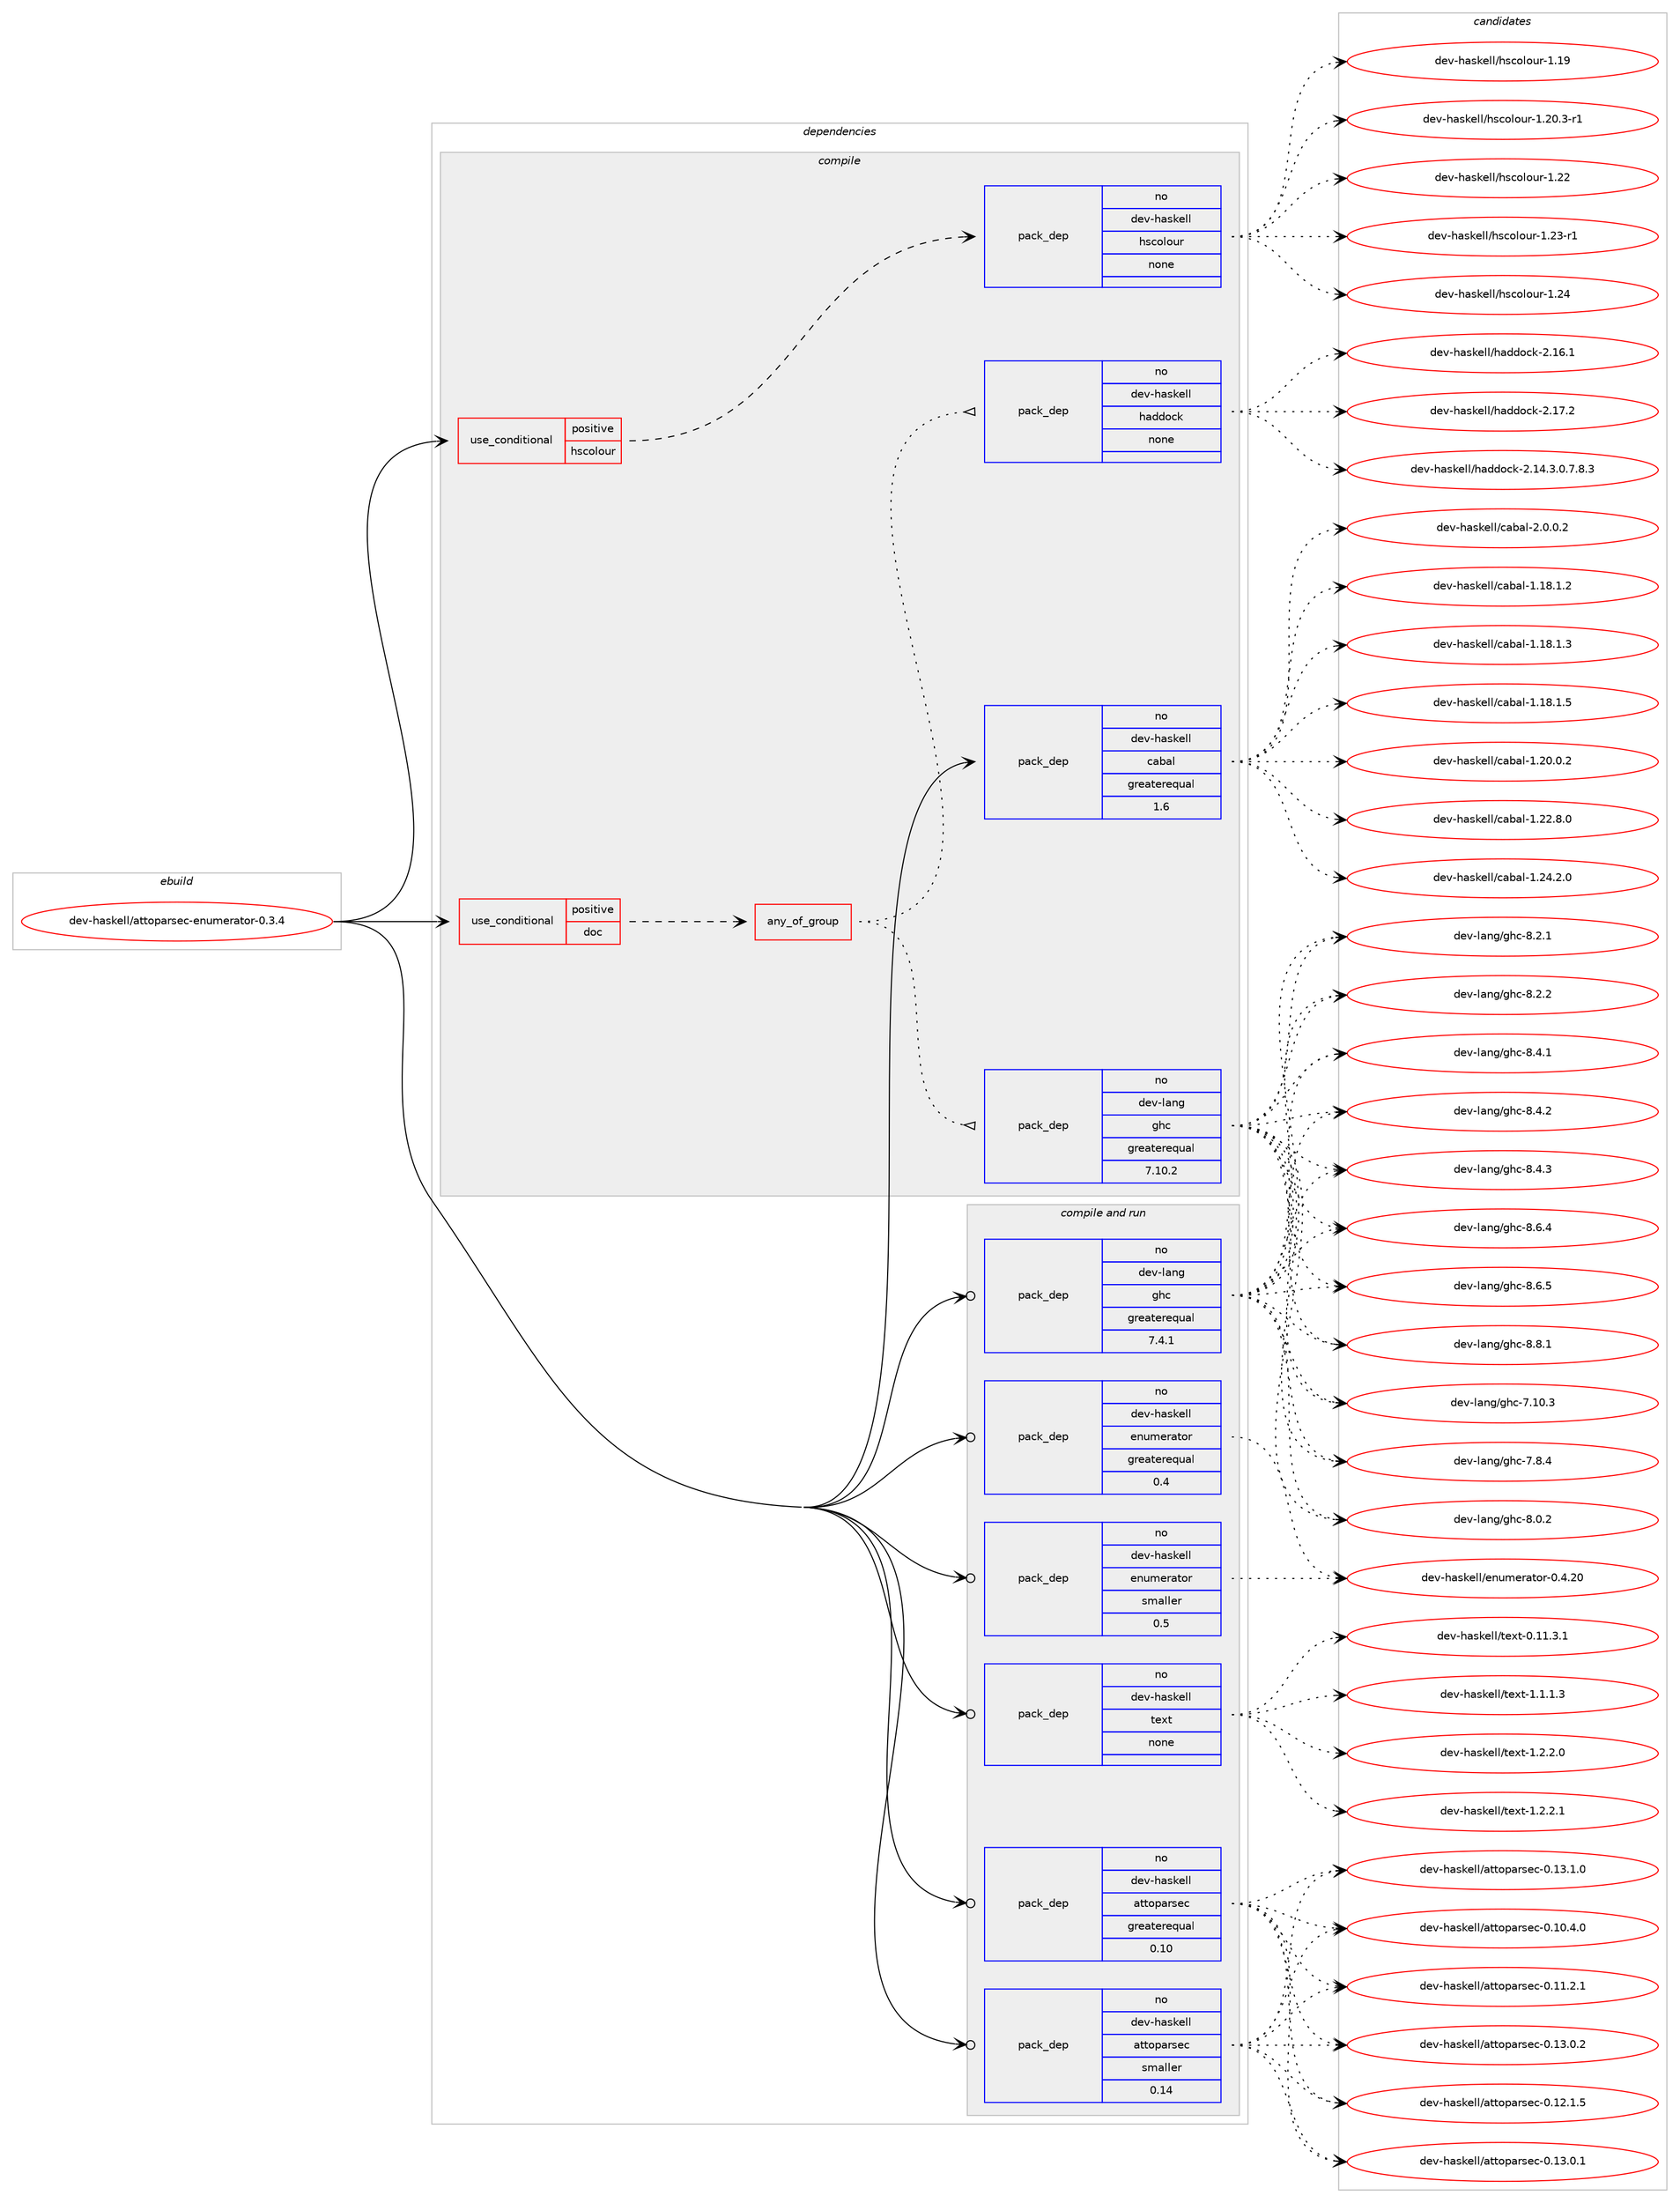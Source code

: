 digraph prolog {

# *************
# Graph options
# *************

newrank=true;
concentrate=true;
compound=true;
graph [rankdir=LR,fontname=Helvetica,fontsize=10,ranksep=1.5];#, ranksep=2.5, nodesep=0.2];
edge  [arrowhead=vee];
node  [fontname=Helvetica,fontsize=10];

# **********
# The ebuild
# **********

subgraph cluster_leftcol {
color=gray;
rank=same;
label=<<i>ebuild</i>>;
id [label="dev-haskell/attoparsec-enumerator-0.3.4", color=red, width=4, href="../dev-haskell/attoparsec-enumerator-0.3.4.svg"];
}

# ****************
# The dependencies
# ****************

subgraph cluster_midcol {
color=gray;
label=<<i>dependencies</i>>;
subgraph cluster_compile {
fillcolor="#eeeeee";
style=filled;
label=<<i>compile</i>>;
subgraph cond124782 {
dependency526569 [label=<<TABLE BORDER="0" CELLBORDER="1" CELLSPACING="0" CELLPADDING="4"><TR><TD ROWSPAN="3" CELLPADDING="10">use_conditional</TD></TR><TR><TD>positive</TD></TR><TR><TD>doc</TD></TR></TABLE>>, shape=none, color=red];
subgraph any9499 {
dependency526570 [label=<<TABLE BORDER="0" CELLBORDER="1" CELLSPACING="0" CELLPADDING="4"><TR><TD CELLPADDING="10">any_of_group</TD></TR></TABLE>>, shape=none, color=red];subgraph pack391931 {
dependency526571 [label=<<TABLE BORDER="0" CELLBORDER="1" CELLSPACING="0" CELLPADDING="4" WIDTH="220"><TR><TD ROWSPAN="6" CELLPADDING="30">pack_dep</TD></TR><TR><TD WIDTH="110">no</TD></TR><TR><TD>dev-haskell</TD></TR><TR><TD>haddock</TD></TR><TR><TD>none</TD></TR><TR><TD></TD></TR></TABLE>>, shape=none, color=blue];
}
dependency526570:e -> dependency526571:w [weight=20,style="dotted",arrowhead="oinv"];
subgraph pack391932 {
dependency526572 [label=<<TABLE BORDER="0" CELLBORDER="1" CELLSPACING="0" CELLPADDING="4" WIDTH="220"><TR><TD ROWSPAN="6" CELLPADDING="30">pack_dep</TD></TR><TR><TD WIDTH="110">no</TD></TR><TR><TD>dev-lang</TD></TR><TR><TD>ghc</TD></TR><TR><TD>greaterequal</TD></TR><TR><TD>7.10.2</TD></TR></TABLE>>, shape=none, color=blue];
}
dependency526570:e -> dependency526572:w [weight=20,style="dotted",arrowhead="oinv"];
}
dependency526569:e -> dependency526570:w [weight=20,style="dashed",arrowhead="vee"];
}
id:e -> dependency526569:w [weight=20,style="solid",arrowhead="vee"];
subgraph cond124783 {
dependency526573 [label=<<TABLE BORDER="0" CELLBORDER="1" CELLSPACING="0" CELLPADDING="4"><TR><TD ROWSPAN="3" CELLPADDING="10">use_conditional</TD></TR><TR><TD>positive</TD></TR><TR><TD>hscolour</TD></TR></TABLE>>, shape=none, color=red];
subgraph pack391933 {
dependency526574 [label=<<TABLE BORDER="0" CELLBORDER="1" CELLSPACING="0" CELLPADDING="4" WIDTH="220"><TR><TD ROWSPAN="6" CELLPADDING="30">pack_dep</TD></TR><TR><TD WIDTH="110">no</TD></TR><TR><TD>dev-haskell</TD></TR><TR><TD>hscolour</TD></TR><TR><TD>none</TD></TR><TR><TD></TD></TR></TABLE>>, shape=none, color=blue];
}
dependency526573:e -> dependency526574:w [weight=20,style="dashed",arrowhead="vee"];
}
id:e -> dependency526573:w [weight=20,style="solid",arrowhead="vee"];
subgraph pack391934 {
dependency526575 [label=<<TABLE BORDER="0" CELLBORDER="1" CELLSPACING="0" CELLPADDING="4" WIDTH="220"><TR><TD ROWSPAN="6" CELLPADDING="30">pack_dep</TD></TR><TR><TD WIDTH="110">no</TD></TR><TR><TD>dev-haskell</TD></TR><TR><TD>cabal</TD></TR><TR><TD>greaterequal</TD></TR><TR><TD>1.6</TD></TR></TABLE>>, shape=none, color=blue];
}
id:e -> dependency526575:w [weight=20,style="solid",arrowhead="vee"];
}
subgraph cluster_compileandrun {
fillcolor="#eeeeee";
style=filled;
label=<<i>compile and run</i>>;
subgraph pack391935 {
dependency526576 [label=<<TABLE BORDER="0" CELLBORDER="1" CELLSPACING="0" CELLPADDING="4" WIDTH="220"><TR><TD ROWSPAN="6" CELLPADDING="30">pack_dep</TD></TR><TR><TD WIDTH="110">no</TD></TR><TR><TD>dev-haskell</TD></TR><TR><TD>attoparsec</TD></TR><TR><TD>greaterequal</TD></TR><TR><TD>0.10</TD></TR></TABLE>>, shape=none, color=blue];
}
id:e -> dependency526576:w [weight=20,style="solid",arrowhead="odotvee"];
subgraph pack391936 {
dependency526577 [label=<<TABLE BORDER="0" CELLBORDER="1" CELLSPACING="0" CELLPADDING="4" WIDTH="220"><TR><TD ROWSPAN="6" CELLPADDING="30">pack_dep</TD></TR><TR><TD WIDTH="110">no</TD></TR><TR><TD>dev-haskell</TD></TR><TR><TD>attoparsec</TD></TR><TR><TD>smaller</TD></TR><TR><TD>0.14</TD></TR></TABLE>>, shape=none, color=blue];
}
id:e -> dependency526577:w [weight=20,style="solid",arrowhead="odotvee"];
subgraph pack391937 {
dependency526578 [label=<<TABLE BORDER="0" CELLBORDER="1" CELLSPACING="0" CELLPADDING="4" WIDTH="220"><TR><TD ROWSPAN="6" CELLPADDING="30">pack_dep</TD></TR><TR><TD WIDTH="110">no</TD></TR><TR><TD>dev-haskell</TD></TR><TR><TD>enumerator</TD></TR><TR><TD>greaterequal</TD></TR><TR><TD>0.4</TD></TR></TABLE>>, shape=none, color=blue];
}
id:e -> dependency526578:w [weight=20,style="solid",arrowhead="odotvee"];
subgraph pack391938 {
dependency526579 [label=<<TABLE BORDER="0" CELLBORDER="1" CELLSPACING="0" CELLPADDING="4" WIDTH="220"><TR><TD ROWSPAN="6" CELLPADDING="30">pack_dep</TD></TR><TR><TD WIDTH="110">no</TD></TR><TR><TD>dev-haskell</TD></TR><TR><TD>enumerator</TD></TR><TR><TD>smaller</TD></TR><TR><TD>0.5</TD></TR></TABLE>>, shape=none, color=blue];
}
id:e -> dependency526579:w [weight=20,style="solid",arrowhead="odotvee"];
subgraph pack391939 {
dependency526580 [label=<<TABLE BORDER="0" CELLBORDER="1" CELLSPACING="0" CELLPADDING="4" WIDTH="220"><TR><TD ROWSPAN="6" CELLPADDING="30">pack_dep</TD></TR><TR><TD WIDTH="110">no</TD></TR><TR><TD>dev-haskell</TD></TR><TR><TD>text</TD></TR><TR><TD>none</TD></TR><TR><TD></TD></TR></TABLE>>, shape=none, color=blue];
}
id:e -> dependency526580:w [weight=20,style="solid",arrowhead="odotvee"];
subgraph pack391940 {
dependency526581 [label=<<TABLE BORDER="0" CELLBORDER="1" CELLSPACING="0" CELLPADDING="4" WIDTH="220"><TR><TD ROWSPAN="6" CELLPADDING="30">pack_dep</TD></TR><TR><TD WIDTH="110">no</TD></TR><TR><TD>dev-lang</TD></TR><TR><TD>ghc</TD></TR><TR><TD>greaterequal</TD></TR><TR><TD>7.4.1</TD></TR></TABLE>>, shape=none, color=blue];
}
id:e -> dependency526581:w [weight=20,style="solid",arrowhead="odotvee"];
}
subgraph cluster_run {
fillcolor="#eeeeee";
style=filled;
label=<<i>run</i>>;
}
}

# **************
# The candidates
# **************

subgraph cluster_choices {
rank=same;
color=gray;
label=<<i>candidates</i>>;

subgraph choice391931 {
color=black;
nodesep=1;
choice1001011184510497115107101108108471049710010011199107455046495246514648465546564651 [label="dev-haskell/haddock-2.14.3.0.7.8.3", color=red, width=4,href="../dev-haskell/haddock-2.14.3.0.7.8.3.svg"];
choice100101118451049711510710110810847104971001001119910745504649544649 [label="dev-haskell/haddock-2.16.1", color=red, width=4,href="../dev-haskell/haddock-2.16.1.svg"];
choice100101118451049711510710110810847104971001001119910745504649554650 [label="dev-haskell/haddock-2.17.2", color=red, width=4,href="../dev-haskell/haddock-2.17.2.svg"];
dependency526571:e -> choice1001011184510497115107101108108471049710010011199107455046495246514648465546564651:w [style=dotted,weight="100"];
dependency526571:e -> choice100101118451049711510710110810847104971001001119910745504649544649:w [style=dotted,weight="100"];
dependency526571:e -> choice100101118451049711510710110810847104971001001119910745504649554650:w [style=dotted,weight="100"];
}
subgraph choice391932 {
color=black;
nodesep=1;
choice1001011184510897110103471031049945554649484651 [label="dev-lang/ghc-7.10.3", color=red, width=4,href="../dev-lang/ghc-7.10.3.svg"];
choice10010111845108971101034710310499455546564652 [label="dev-lang/ghc-7.8.4", color=red, width=4,href="../dev-lang/ghc-7.8.4.svg"];
choice10010111845108971101034710310499455646484650 [label="dev-lang/ghc-8.0.2", color=red, width=4,href="../dev-lang/ghc-8.0.2.svg"];
choice10010111845108971101034710310499455646504649 [label="dev-lang/ghc-8.2.1", color=red, width=4,href="../dev-lang/ghc-8.2.1.svg"];
choice10010111845108971101034710310499455646504650 [label="dev-lang/ghc-8.2.2", color=red, width=4,href="../dev-lang/ghc-8.2.2.svg"];
choice10010111845108971101034710310499455646524649 [label="dev-lang/ghc-8.4.1", color=red, width=4,href="../dev-lang/ghc-8.4.1.svg"];
choice10010111845108971101034710310499455646524650 [label="dev-lang/ghc-8.4.2", color=red, width=4,href="../dev-lang/ghc-8.4.2.svg"];
choice10010111845108971101034710310499455646524651 [label="dev-lang/ghc-8.4.3", color=red, width=4,href="../dev-lang/ghc-8.4.3.svg"];
choice10010111845108971101034710310499455646544652 [label="dev-lang/ghc-8.6.4", color=red, width=4,href="../dev-lang/ghc-8.6.4.svg"];
choice10010111845108971101034710310499455646544653 [label="dev-lang/ghc-8.6.5", color=red, width=4,href="../dev-lang/ghc-8.6.5.svg"];
choice10010111845108971101034710310499455646564649 [label="dev-lang/ghc-8.8.1", color=red, width=4,href="../dev-lang/ghc-8.8.1.svg"];
dependency526572:e -> choice1001011184510897110103471031049945554649484651:w [style=dotted,weight="100"];
dependency526572:e -> choice10010111845108971101034710310499455546564652:w [style=dotted,weight="100"];
dependency526572:e -> choice10010111845108971101034710310499455646484650:w [style=dotted,weight="100"];
dependency526572:e -> choice10010111845108971101034710310499455646504649:w [style=dotted,weight="100"];
dependency526572:e -> choice10010111845108971101034710310499455646504650:w [style=dotted,weight="100"];
dependency526572:e -> choice10010111845108971101034710310499455646524649:w [style=dotted,weight="100"];
dependency526572:e -> choice10010111845108971101034710310499455646524650:w [style=dotted,weight="100"];
dependency526572:e -> choice10010111845108971101034710310499455646524651:w [style=dotted,weight="100"];
dependency526572:e -> choice10010111845108971101034710310499455646544652:w [style=dotted,weight="100"];
dependency526572:e -> choice10010111845108971101034710310499455646544653:w [style=dotted,weight="100"];
dependency526572:e -> choice10010111845108971101034710310499455646564649:w [style=dotted,weight="100"];
}
subgraph choice391933 {
color=black;
nodesep=1;
choice100101118451049711510710110810847104115991111081111171144549464957 [label="dev-haskell/hscolour-1.19", color=red, width=4,href="../dev-haskell/hscolour-1.19.svg"];
choice10010111845104971151071011081084710411599111108111117114454946504846514511449 [label="dev-haskell/hscolour-1.20.3-r1", color=red, width=4,href="../dev-haskell/hscolour-1.20.3-r1.svg"];
choice100101118451049711510710110810847104115991111081111171144549465050 [label="dev-haskell/hscolour-1.22", color=red, width=4,href="../dev-haskell/hscolour-1.22.svg"];
choice1001011184510497115107101108108471041159911110811111711445494650514511449 [label="dev-haskell/hscolour-1.23-r1", color=red, width=4,href="../dev-haskell/hscolour-1.23-r1.svg"];
choice100101118451049711510710110810847104115991111081111171144549465052 [label="dev-haskell/hscolour-1.24", color=red, width=4,href="../dev-haskell/hscolour-1.24.svg"];
dependency526574:e -> choice100101118451049711510710110810847104115991111081111171144549464957:w [style=dotted,weight="100"];
dependency526574:e -> choice10010111845104971151071011081084710411599111108111117114454946504846514511449:w [style=dotted,weight="100"];
dependency526574:e -> choice100101118451049711510710110810847104115991111081111171144549465050:w [style=dotted,weight="100"];
dependency526574:e -> choice1001011184510497115107101108108471041159911110811111711445494650514511449:w [style=dotted,weight="100"];
dependency526574:e -> choice100101118451049711510710110810847104115991111081111171144549465052:w [style=dotted,weight="100"];
}
subgraph choice391934 {
color=black;
nodesep=1;
choice10010111845104971151071011081084799979897108454946495646494650 [label="dev-haskell/cabal-1.18.1.2", color=red, width=4,href="../dev-haskell/cabal-1.18.1.2.svg"];
choice10010111845104971151071011081084799979897108454946495646494651 [label="dev-haskell/cabal-1.18.1.3", color=red, width=4,href="../dev-haskell/cabal-1.18.1.3.svg"];
choice10010111845104971151071011081084799979897108454946495646494653 [label="dev-haskell/cabal-1.18.1.5", color=red, width=4,href="../dev-haskell/cabal-1.18.1.5.svg"];
choice10010111845104971151071011081084799979897108454946504846484650 [label="dev-haskell/cabal-1.20.0.2", color=red, width=4,href="../dev-haskell/cabal-1.20.0.2.svg"];
choice10010111845104971151071011081084799979897108454946505046564648 [label="dev-haskell/cabal-1.22.8.0", color=red, width=4,href="../dev-haskell/cabal-1.22.8.0.svg"];
choice10010111845104971151071011081084799979897108454946505246504648 [label="dev-haskell/cabal-1.24.2.0", color=red, width=4,href="../dev-haskell/cabal-1.24.2.0.svg"];
choice100101118451049711510710110810847999798971084550464846484650 [label="dev-haskell/cabal-2.0.0.2", color=red, width=4,href="../dev-haskell/cabal-2.0.0.2.svg"];
dependency526575:e -> choice10010111845104971151071011081084799979897108454946495646494650:w [style=dotted,weight="100"];
dependency526575:e -> choice10010111845104971151071011081084799979897108454946495646494651:w [style=dotted,weight="100"];
dependency526575:e -> choice10010111845104971151071011081084799979897108454946495646494653:w [style=dotted,weight="100"];
dependency526575:e -> choice10010111845104971151071011081084799979897108454946504846484650:w [style=dotted,weight="100"];
dependency526575:e -> choice10010111845104971151071011081084799979897108454946505046564648:w [style=dotted,weight="100"];
dependency526575:e -> choice10010111845104971151071011081084799979897108454946505246504648:w [style=dotted,weight="100"];
dependency526575:e -> choice100101118451049711510710110810847999798971084550464846484650:w [style=dotted,weight="100"];
}
subgraph choice391935 {
color=black;
nodesep=1;
choice100101118451049711510710110810847971161161111129711411510199454846494846524648 [label="dev-haskell/attoparsec-0.10.4.0", color=red, width=4,href="../dev-haskell/attoparsec-0.10.4.0.svg"];
choice100101118451049711510710110810847971161161111129711411510199454846494946504649 [label="dev-haskell/attoparsec-0.11.2.1", color=red, width=4,href="../dev-haskell/attoparsec-0.11.2.1.svg"];
choice100101118451049711510710110810847971161161111129711411510199454846495046494653 [label="dev-haskell/attoparsec-0.12.1.5", color=red, width=4,href="../dev-haskell/attoparsec-0.12.1.5.svg"];
choice100101118451049711510710110810847971161161111129711411510199454846495146484649 [label="dev-haskell/attoparsec-0.13.0.1", color=red, width=4,href="../dev-haskell/attoparsec-0.13.0.1.svg"];
choice100101118451049711510710110810847971161161111129711411510199454846495146484650 [label="dev-haskell/attoparsec-0.13.0.2", color=red, width=4,href="../dev-haskell/attoparsec-0.13.0.2.svg"];
choice100101118451049711510710110810847971161161111129711411510199454846495146494648 [label="dev-haskell/attoparsec-0.13.1.0", color=red, width=4,href="../dev-haskell/attoparsec-0.13.1.0.svg"];
dependency526576:e -> choice100101118451049711510710110810847971161161111129711411510199454846494846524648:w [style=dotted,weight="100"];
dependency526576:e -> choice100101118451049711510710110810847971161161111129711411510199454846494946504649:w [style=dotted,weight="100"];
dependency526576:e -> choice100101118451049711510710110810847971161161111129711411510199454846495046494653:w [style=dotted,weight="100"];
dependency526576:e -> choice100101118451049711510710110810847971161161111129711411510199454846495146484649:w [style=dotted,weight="100"];
dependency526576:e -> choice100101118451049711510710110810847971161161111129711411510199454846495146484650:w [style=dotted,weight="100"];
dependency526576:e -> choice100101118451049711510710110810847971161161111129711411510199454846495146494648:w [style=dotted,weight="100"];
}
subgraph choice391936 {
color=black;
nodesep=1;
choice100101118451049711510710110810847971161161111129711411510199454846494846524648 [label="dev-haskell/attoparsec-0.10.4.0", color=red, width=4,href="../dev-haskell/attoparsec-0.10.4.0.svg"];
choice100101118451049711510710110810847971161161111129711411510199454846494946504649 [label="dev-haskell/attoparsec-0.11.2.1", color=red, width=4,href="../dev-haskell/attoparsec-0.11.2.1.svg"];
choice100101118451049711510710110810847971161161111129711411510199454846495046494653 [label="dev-haskell/attoparsec-0.12.1.5", color=red, width=4,href="../dev-haskell/attoparsec-0.12.1.5.svg"];
choice100101118451049711510710110810847971161161111129711411510199454846495146484649 [label="dev-haskell/attoparsec-0.13.0.1", color=red, width=4,href="../dev-haskell/attoparsec-0.13.0.1.svg"];
choice100101118451049711510710110810847971161161111129711411510199454846495146484650 [label="dev-haskell/attoparsec-0.13.0.2", color=red, width=4,href="../dev-haskell/attoparsec-0.13.0.2.svg"];
choice100101118451049711510710110810847971161161111129711411510199454846495146494648 [label="dev-haskell/attoparsec-0.13.1.0", color=red, width=4,href="../dev-haskell/attoparsec-0.13.1.0.svg"];
dependency526577:e -> choice100101118451049711510710110810847971161161111129711411510199454846494846524648:w [style=dotted,weight="100"];
dependency526577:e -> choice100101118451049711510710110810847971161161111129711411510199454846494946504649:w [style=dotted,weight="100"];
dependency526577:e -> choice100101118451049711510710110810847971161161111129711411510199454846495046494653:w [style=dotted,weight="100"];
dependency526577:e -> choice100101118451049711510710110810847971161161111129711411510199454846495146484649:w [style=dotted,weight="100"];
dependency526577:e -> choice100101118451049711510710110810847971161161111129711411510199454846495146484650:w [style=dotted,weight="100"];
dependency526577:e -> choice100101118451049711510710110810847971161161111129711411510199454846495146494648:w [style=dotted,weight="100"];
}
subgraph choice391937 {
color=black;
nodesep=1;
choice1001011184510497115107101108108471011101171091011149711611111445484652465048 [label="dev-haskell/enumerator-0.4.20", color=red, width=4,href="../dev-haskell/enumerator-0.4.20.svg"];
dependency526578:e -> choice1001011184510497115107101108108471011101171091011149711611111445484652465048:w [style=dotted,weight="100"];
}
subgraph choice391938 {
color=black;
nodesep=1;
choice1001011184510497115107101108108471011101171091011149711611111445484652465048 [label="dev-haskell/enumerator-0.4.20", color=red, width=4,href="../dev-haskell/enumerator-0.4.20.svg"];
dependency526579:e -> choice1001011184510497115107101108108471011101171091011149711611111445484652465048:w [style=dotted,weight="100"];
}
subgraph choice391939 {
color=black;
nodesep=1;
choice100101118451049711510710110810847116101120116454846494946514649 [label="dev-haskell/text-0.11.3.1", color=red, width=4,href="../dev-haskell/text-0.11.3.1.svg"];
choice1001011184510497115107101108108471161011201164549464946494651 [label="dev-haskell/text-1.1.1.3", color=red, width=4,href="../dev-haskell/text-1.1.1.3.svg"];
choice1001011184510497115107101108108471161011201164549465046504648 [label="dev-haskell/text-1.2.2.0", color=red, width=4,href="../dev-haskell/text-1.2.2.0.svg"];
choice1001011184510497115107101108108471161011201164549465046504649 [label="dev-haskell/text-1.2.2.1", color=red, width=4,href="../dev-haskell/text-1.2.2.1.svg"];
dependency526580:e -> choice100101118451049711510710110810847116101120116454846494946514649:w [style=dotted,weight="100"];
dependency526580:e -> choice1001011184510497115107101108108471161011201164549464946494651:w [style=dotted,weight="100"];
dependency526580:e -> choice1001011184510497115107101108108471161011201164549465046504648:w [style=dotted,weight="100"];
dependency526580:e -> choice1001011184510497115107101108108471161011201164549465046504649:w [style=dotted,weight="100"];
}
subgraph choice391940 {
color=black;
nodesep=1;
choice1001011184510897110103471031049945554649484651 [label="dev-lang/ghc-7.10.3", color=red, width=4,href="../dev-lang/ghc-7.10.3.svg"];
choice10010111845108971101034710310499455546564652 [label="dev-lang/ghc-7.8.4", color=red, width=4,href="../dev-lang/ghc-7.8.4.svg"];
choice10010111845108971101034710310499455646484650 [label="dev-lang/ghc-8.0.2", color=red, width=4,href="../dev-lang/ghc-8.0.2.svg"];
choice10010111845108971101034710310499455646504649 [label="dev-lang/ghc-8.2.1", color=red, width=4,href="../dev-lang/ghc-8.2.1.svg"];
choice10010111845108971101034710310499455646504650 [label="dev-lang/ghc-8.2.2", color=red, width=4,href="../dev-lang/ghc-8.2.2.svg"];
choice10010111845108971101034710310499455646524649 [label="dev-lang/ghc-8.4.1", color=red, width=4,href="../dev-lang/ghc-8.4.1.svg"];
choice10010111845108971101034710310499455646524650 [label="dev-lang/ghc-8.4.2", color=red, width=4,href="../dev-lang/ghc-8.4.2.svg"];
choice10010111845108971101034710310499455646524651 [label="dev-lang/ghc-8.4.3", color=red, width=4,href="../dev-lang/ghc-8.4.3.svg"];
choice10010111845108971101034710310499455646544652 [label="dev-lang/ghc-8.6.4", color=red, width=4,href="../dev-lang/ghc-8.6.4.svg"];
choice10010111845108971101034710310499455646544653 [label="dev-lang/ghc-8.6.5", color=red, width=4,href="../dev-lang/ghc-8.6.5.svg"];
choice10010111845108971101034710310499455646564649 [label="dev-lang/ghc-8.8.1", color=red, width=4,href="../dev-lang/ghc-8.8.1.svg"];
dependency526581:e -> choice1001011184510897110103471031049945554649484651:w [style=dotted,weight="100"];
dependency526581:e -> choice10010111845108971101034710310499455546564652:w [style=dotted,weight="100"];
dependency526581:e -> choice10010111845108971101034710310499455646484650:w [style=dotted,weight="100"];
dependency526581:e -> choice10010111845108971101034710310499455646504649:w [style=dotted,weight="100"];
dependency526581:e -> choice10010111845108971101034710310499455646504650:w [style=dotted,weight="100"];
dependency526581:e -> choice10010111845108971101034710310499455646524649:w [style=dotted,weight="100"];
dependency526581:e -> choice10010111845108971101034710310499455646524650:w [style=dotted,weight="100"];
dependency526581:e -> choice10010111845108971101034710310499455646524651:w [style=dotted,weight="100"];
dependency526581:e -> choice10010111845108971101034710310499455646544652:w [style=dotted,weight="100"];
dependency526581:e -> choice10010111845108971101034710310499455646544653:w [style=dotted,weight="100"];
dependency526581:e -> choice10010111845108971101034710310499455646564649:w [style=dotted,weight="100"];
}
}

}
